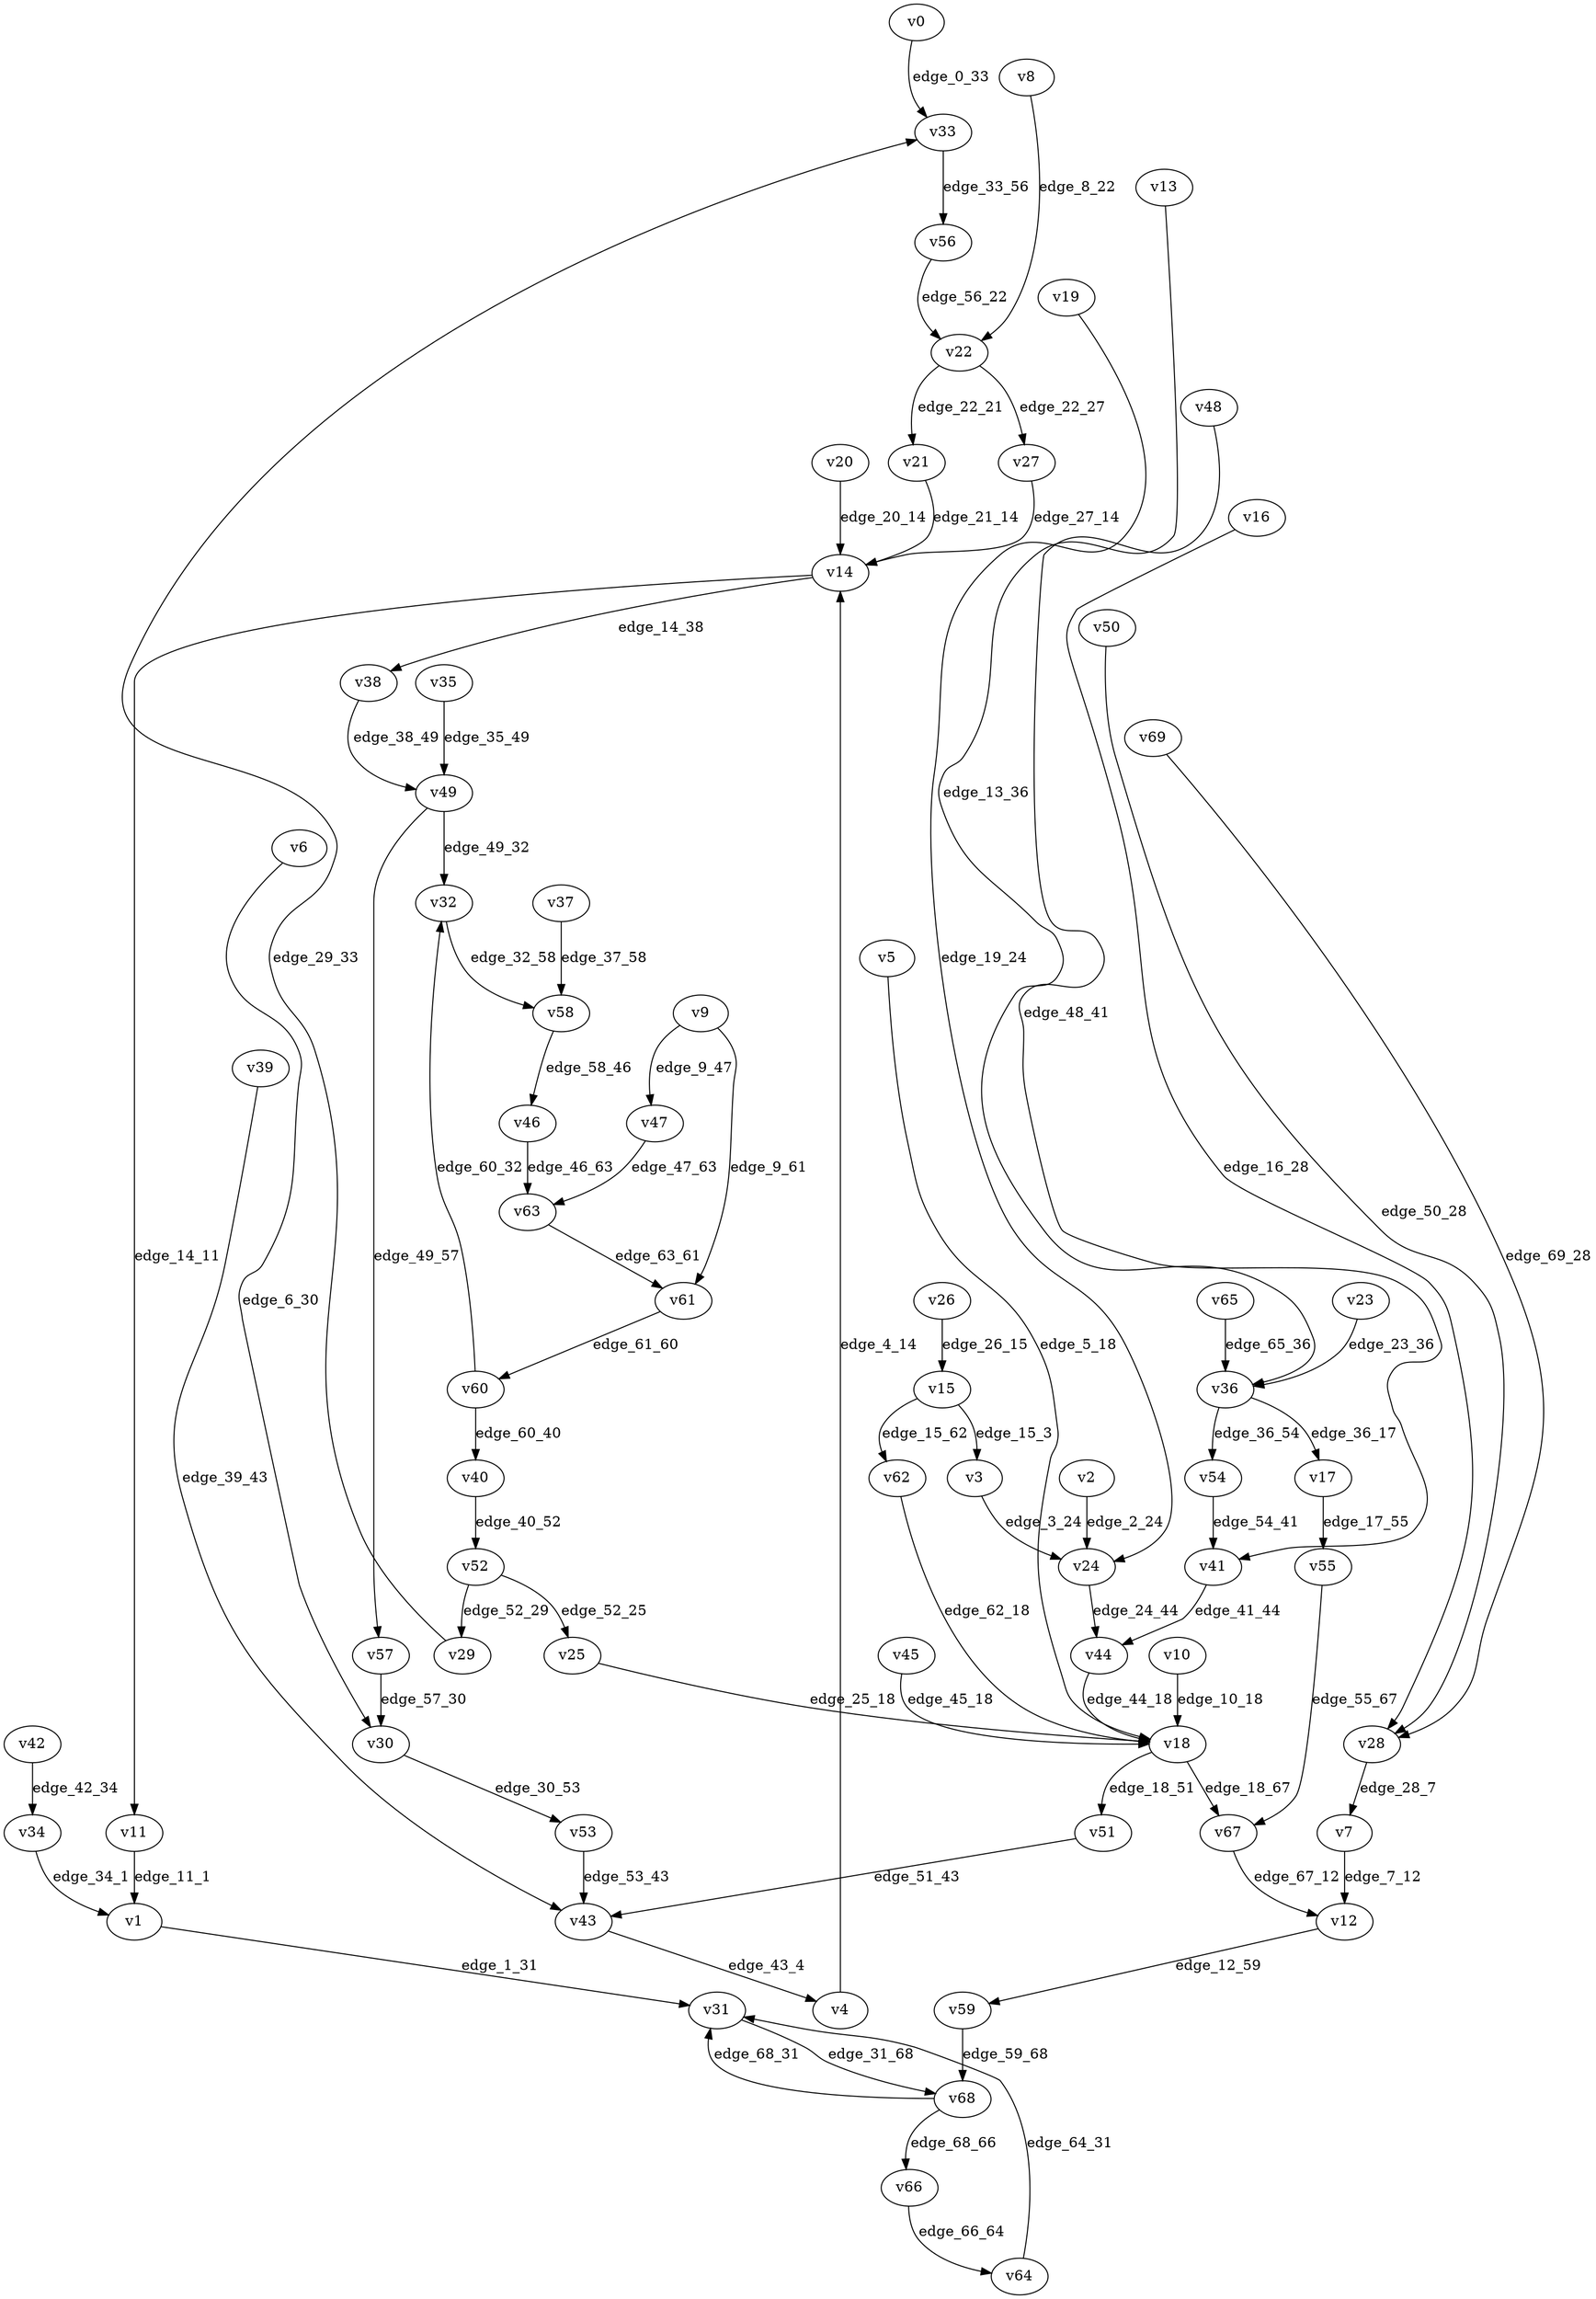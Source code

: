 digraph G {
    // Stochastic discounted game

    v0 [name="v0", player=1];
    v1 [name="v1", player=-1];
    v2 [name="v2", player=1];
    v3 [name="v3", player=1];
    v4 [name="v4", player=1];
    v5 [name="v5", player=1];
    v6 [name="v6", player=0];
    v7 [name="v7", player=0];
    v8 [name="v8", player=0];
    v9 [name="v9", player=-1];
    v10 [name="v10", player=1];
    v11 [name="v11", player=1];
    v12 [name="v12", player=-1];
    v13 [name="v13", player=0];
    v14 [name="v14", player=-1];
    v15 [name="v15", player=-1];
    v16 [name="v16", player=0];
    v17 [name="v17", player=1];
    v18 [name="v18", player=-1];
    v19 [name="v19", player=0];
    v20 [name="v20", player=1];
    v21 [name="v21", player=1];
    v22 [name="v22", player=-1];
    v23 [name="v23", player=0];
    v24 [name="v24", player=-1];
    v25 [name="v25", player=0];
    v26 [name="v26", player=1];
    v27 [name="v27", player=0];
    v28 [name="v28", player=-1];
    v29 [name="v29", player=1];
    v30 [name="v30", player=-1];
    v31 [name="v31", player=0];
    v32 [name="v32", player=0];
    v33 [name="v33", player=-1];
    v34 [name="v34", player=0];
    v35 [name="v35", player=0];
    v36 [name="v36", player=-1];
    v37 [name="v37", player=0];
    v38 [name="v38", player=0];
    v39 [name="v39", player=0];
    v40 [name="v40", player=1];
    v41 [name="v41", player=-1];
    v42 [name="v42", player=-1];
    v43 [name="v43", player=-1];
    v44 [name="v44", player=1];
    v45 [name="v45", player=1];
    v46 [name="v46", player=0];
    v47 [name="v47", player=0];
    v48 [name="v48", player=0];
    v49 [name="v49", player=-1];
    v50 [name="v50", player=1];
    v51 [name="v51", player=1];
    v52 [name="v52", player=-1];
    v53 [name="v53", player=1];
    v54 [name="v54", player=1];
    v55 [name="v55", player=-1];
    v56 [name="v56", player=1];
    v57 [name="v57", player=0];
    v58 [name="v58", player=-1];
    v59 [name="v59", player=1];
    v60 [name="v60", player=-1];
    v61 [name="v61", player=0];
    v62 [name="v62", player=1];
    v63 [name="v63", player=-1];
    v64 [name="v64", player=-1];
    v65 [name="v65", player=1];
    v66 [name="v66", player=1];
    v67 [name="v67", player=0];
    v68 [name="v68", player=-1];
    v69 [name="v69", player=0];

    v0 -> v33 [label="edge_0_33", weight=-7.652467, discount=0.149916];
    v1 -> v31 [label="edge_1_31", probability=1.000000];
    v2 -> v24 [label="edge_2_24", weight=2.895778, discount=0.296756];
    v3 -> v24 [label="edge_3_24", weight=-9.780228, discount=0.249018];
    v4 -> v14 [label="edge_4_14", weight=4.397379, discount=0.458714];
    v5 -> v18 [label="edge_5_18", weight=0.944421, discount=0.183818];
    v6 -> v30 [label="edge_6_30", weight=-2.683279, discount=0.309128];
    v7 -> v12 [label="edge_7_12", weight=7.806441, discount=0.177861];
    v8 -> v22 [label="edge_8_22", weight=-4.231052, discount=0.121112];
    v9 -> v47 [label="edge_9_47", probability=0.640838];
    v9 -> v61 [label="edge_9_61", probability=0.359162];
    v10 -> v18 [label="edge_10_18", weight=6.386261, discount=0.470248];
    v11 -> v1 [label="edge_11_1", weight=2.817002, discount=0.126438];
    v12 -> v59 [label="edge_12_59", probability=1.000000];
    v13 -> v36 [label="edge_13_36", weight=-0.657277, discount=0.174416];
    v14 -> v11 [label="edge_14_11", probability=0.322681];
    v14 -> v38 [label="edge_14_38", probability=0.677319];
    v15 -> v62 [label="edge_15_62", probability=0.434571];
    v15 -> v3 [label="edge_15_3", probability=0.565429];
    v16 -> v28 [label="edge_16_28", weight=-4.170022, discount=0.346007];
    v17 -> v55 [label="edge_17_55", weight=2.349028, discount=0.341002];
    v18 -> v67 [label="edge_18_67", probability=0.511934];
    v18 -> v51 [label="edge_18_51", probability=0.488066];
    v19 -> v24 [label="edge_19_24", weight=-0.394896, discount=0.315615];
    v20 -> v14 [label="edge_20_14", weight=5.223909, discount=0.751212];
    v21 -> v14 [label="edge_21_14", weight=-4.830154, discount=0.867833];
    v22 -> v27 [label="edge_22_27", probability=0.575771];
    v22 -> v21 [label="edge_22_21", probability=0.424229];
    v23 -> v36 [label="edge_23_36", weight=2.774222, discount=0.533488];
    v24 -> v44 [label="edge_24_44", probability=1.000000];
    v25 -> v18 [label="edge_25_18", weight=-4.358610, discount=0.227077];
    v26 -> v15 [label="edge_26_15", weight=9.231138, discount=0.403556];
    v27 -> v14 [label="edge_27_14", weight=0.950884, discount=0.650503];
    v28 -> v7 [label="edge_28_7", probability=1.000000];
    v29 -> v33 [label="edge_29_33", weight=-3.003074, discount=0.167445];
    v30 -> v53 [label="edge_30_53", probability=1.000000];
    v31 -> v68 [label="edge_31_68", weight=-2.837734, discount=0.469469];
    v32 -> v58 [label="edge_32_58", weight=1.377137, discount=0.193044];
    v33 -> v56 [label="edge_33_56", probability=1.000000];
    v34 -> v1 [label="edge_34_1", weight=1.321089, discount=0.866669];
    v35 -> v49 [label="edge_35_49", weight=6.428510, discount=0.809731];
    v36 -> v17 [label="edge_36_17", probability=0.628203];
    v36 -> v54 [label="edge_36_54", probability=0.371797];
    v37 -> v58 [label="edge_37_58", weight=4.097385, discount=0.164414];
    v38 -> v49 [label="edge_38_49", weight=-7.984621, discount=0.762204];
    v39 -> v43 [label="edge_39_43", weight=-2.787635, discount=0.698330];
    v40 -> v52 [label="edge_40_52", weight=3.979653, discount=0.238028];
    v41 -> v44 [label="edge_41_44", probability=1.000000];
    v42 -> v34 [label="edge_42_34", probability=1.000000];
    v43 -> v4 [label="edge_43_4", probability=1.000000];
    v44 -> v18 [label="edge_44_18", weight=-3.473485, discount=0.315321];
    v45 -> v18 [label="edge_45_18", weight=5.815660, discount=0.227570];
    v46 -> v63 [label="edge_46_63", weight=2.144461, discount=0.228050];
    v47 -> v63 [label="edge_47_63", weight=-2.738146, discount=0.675375];
    v48 -> v41 [label="edge_48_41", weight=-5.698615, discount=0.690266];
    v49 -> v32 [label="edge_49_32", probability=0.533478];
    v49 -> v57 [label="edge_49_57", probability=0.466522];
    v50 -> v28 [label="edge_50_28", weight=-4.648739, discount=0.724139];
    v51 -> v43 [label="edge_51_43", weight=-3.594640, discount=0.799634];
    v52 -> v25 [label="edge_52_25", probability=0.336127];
    v52 -> v29 [label="edge_52_29", probability=0.663873];
    v53 -> v43 [label="edge_53_43", weight=4.691484, discount=0.608293];
    v54 -> v41 [label="edge_54_41", weight=3.552728, discount=0.173183];
    v55 -> v67 [label="edge_55_67", probability=1.000000];
    v56 -> v22 [label="edge_56_22", weight=-2.791335, discount=0.155085];
    v57 -> v30 [label="edge_57_30", weight=6.357694, discount=0.130743];
    v58 -> v46 [label="edge_58_46", probability=1.000000];
    v59 -> v68 [label="edge_59_68", weight=9.162959, discount=0.771916];
    v60 -> v32 [label="edge_60_32", probability=0.672646];
    v60 -> v40 [label="edge_60_40", probability=0.327354];
    v61 -> v60 [label="edge_61_60", weight=-2.606360, discount=0.271949];
    v62 -> v18 [label="edge_62_18", weight=-7.576727, discount=0.271673];
    v63 -> v61 [label="edge_63_61", probability=1.000000];
    v64 -> v31 [label="edge_64_31", probability=1.000000];
    v65 -> v36 [label="edge_65_36", weight=9.887347, discount=0.685081];
    v66 -> v64 [label="edge_66_64", weight=-4.474731, discount=0.292806];
    v67 -> v12 [label="edge_67_12", weight=-1.832589, discount=0.572328];
    v68 -> v31 [label="edge_68_31", probability=0.681839];
    v68 -> v66 [label="edge_68_66", probability=0.318161];
    v69 -> v28 [label="edge_69_28", weight=-2.635476, discount=0.435408];
}